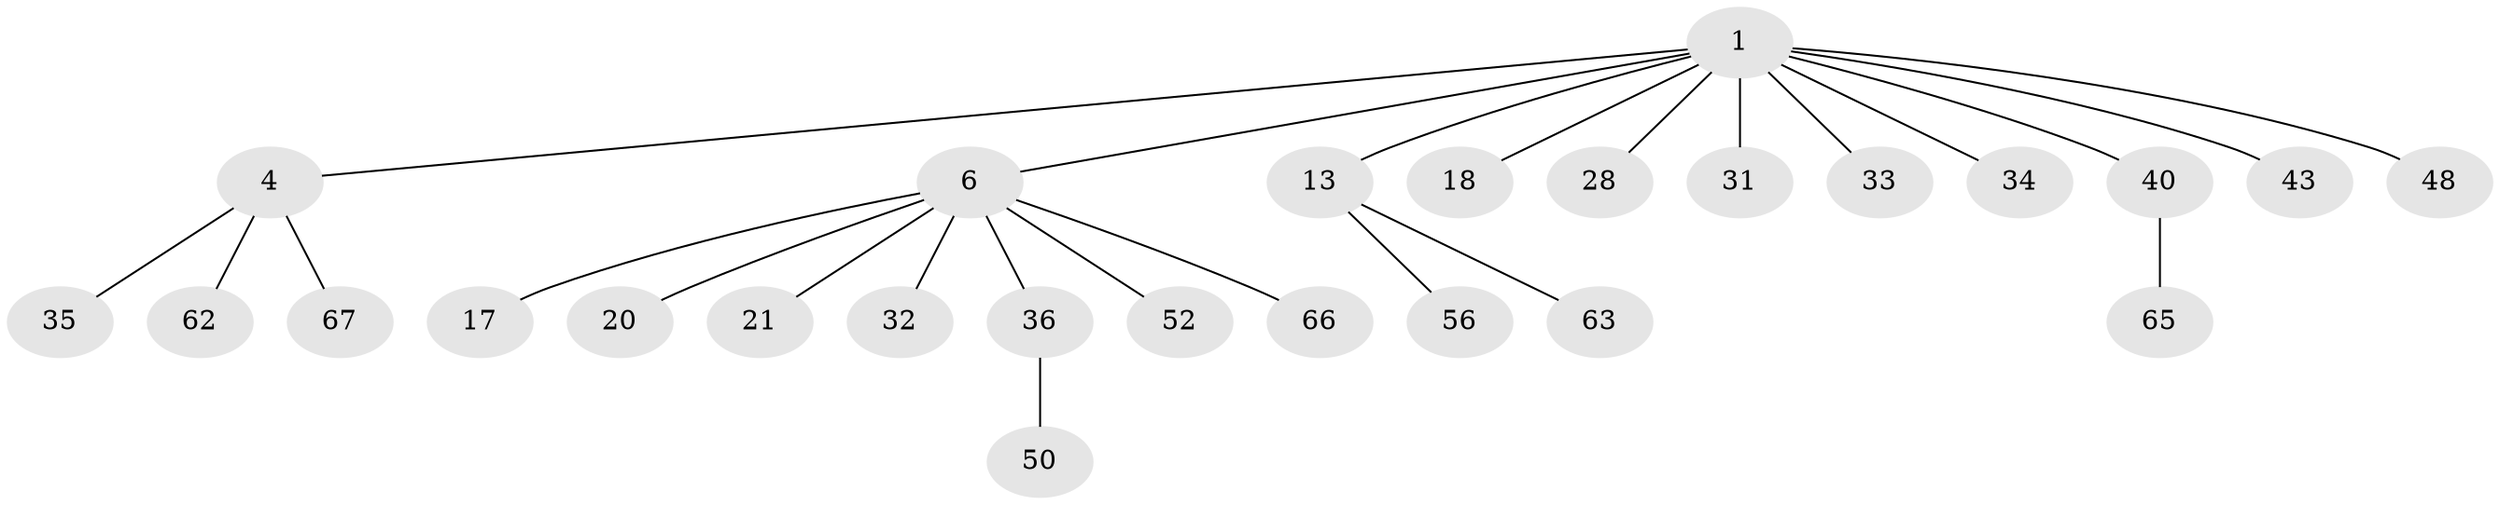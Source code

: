 // original degree distribution, {4: 0.1, 2: 0.3, 3: 0.08571428571428572, 5: 0.02857142857142857, 1: 0.4714285714285714, 7: 0.014285714285714285}
// Generated by graph-tools (version 1.1) at 2025/19/03/04/25 18:19:04]
// undirected, 26 vertices, 25 edges
graph export_dot {
graph [start="1"]
  node [color=gray90,style=filled];
  1 [super="+7+3+2+5"];
  4 [super="+10"];
  6 [super="+8+38+12+9"];
  13 [super="+39+14"];
  17 [super="+26"];
  18;
  20;
  21 [super="+24"];
  28;
  31 [super="+49"];
  32;
  33;
  34;
  35 [super="+64"];
  36 [super="+44+61+68"];
  40 [super="+55"];
  43;
  48;
  50;
  52;
  56 [super="+69"];
  62;
  63;
  65;
  66;
  67;
  1 -- 48;
  1 -- 33;
  1 -- 34;
  1 -- 18;
  1 -- 40;
  1 -- 31;
  1 -- 43;
  1 -- 4;
  1 -- 28;
  1 -- 13;
  1 -- 6;
  4 -- 35;
  4 -- 67;
  4 -- 62;
  6 -- 20;
  6 -- 17;
  6 -- 66;
  6 -- 36;
  6 -- 52;
  6 -- 21;
  6 -- 32;
  13 -- 56;
  13 -- 63;
  36 -- 50;
  40 -- 65;
}
